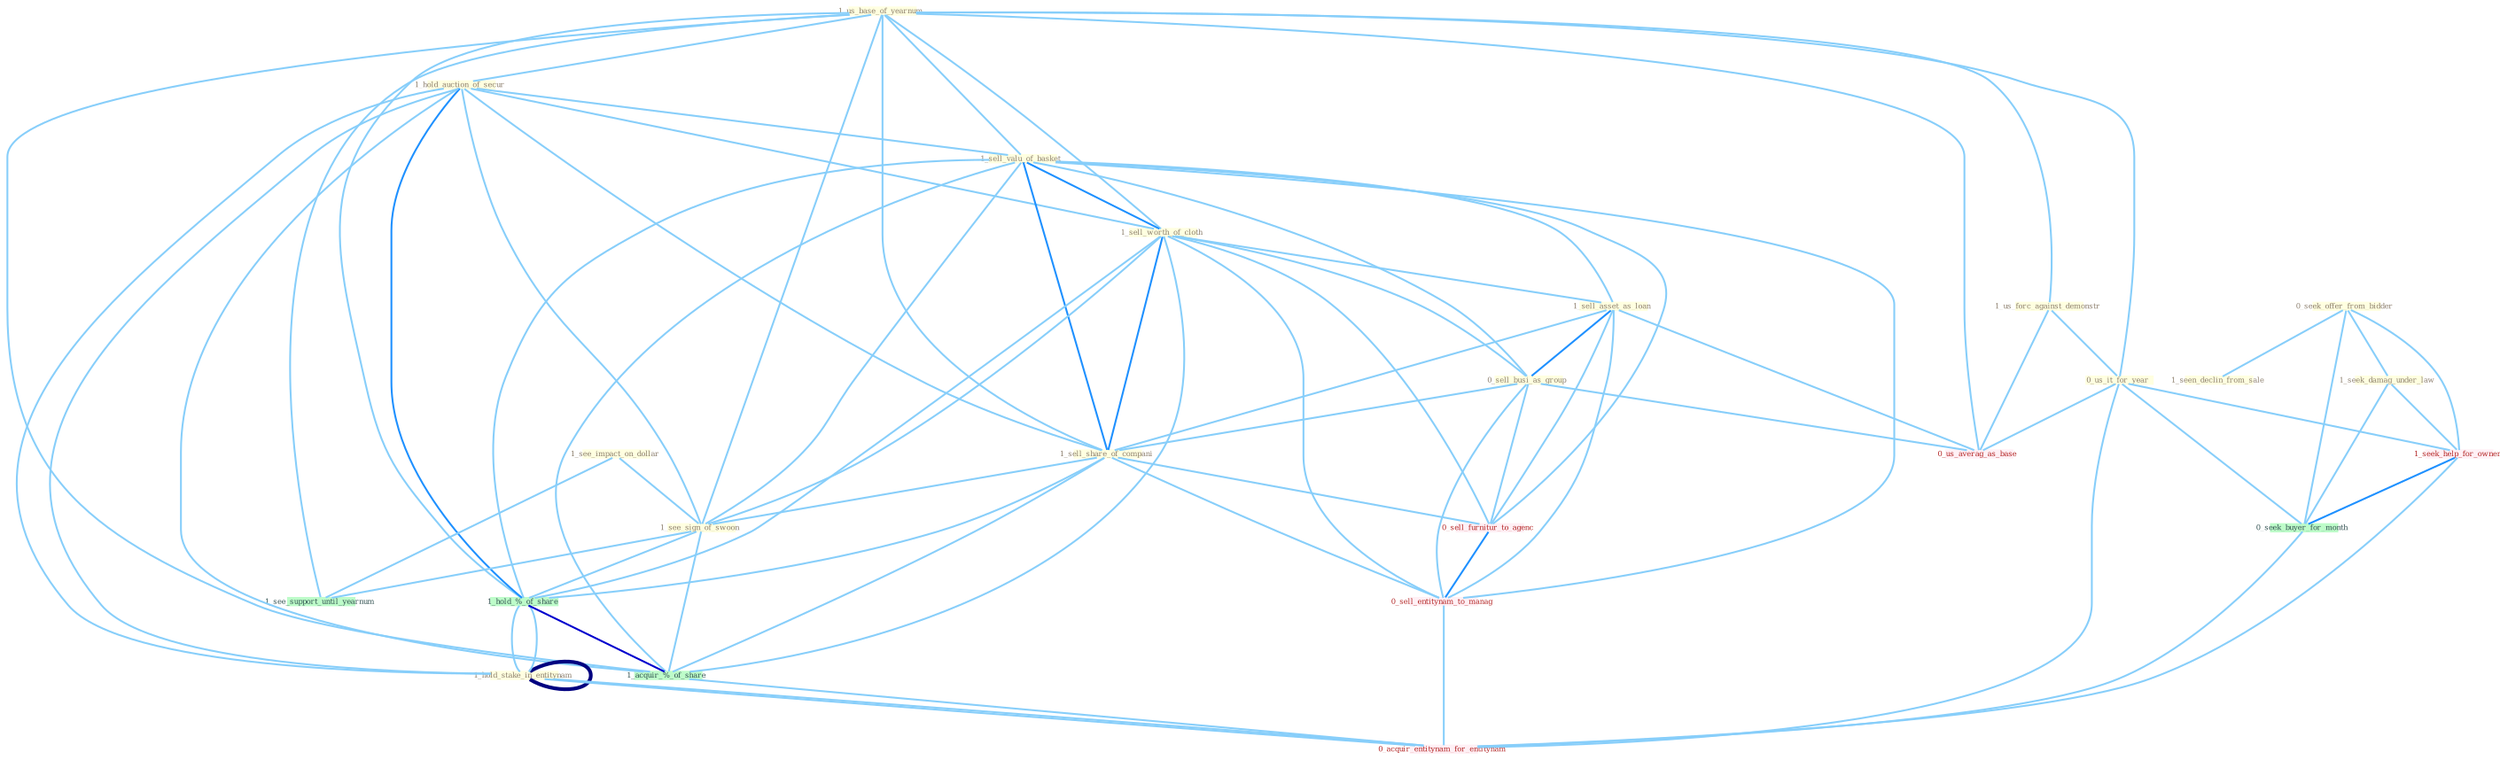 Graph G{ 
    node
    [shape=polygon,style=filled,width=.5,height=.06,color="#BDFCC9",fixedsize=true,fontsize=4,
    fontcolor="#2f4f4f"];
    {node
    [color="#ffffe0", fontcolor="#8b7d6b"] "1_us_base_of_yearnum " "1_us_forc_against_demonstr " "0_seek_offer_from_bidder " "0_us_it_for_year " "1_hold_auction_of_secur " "1_seek_damag_under_law " "1_sell_valu_of_basket " "1_hold_stake_in_entitynam " "1_sell_worth_of_cloth " "1_sell_asset_as_loan " "1_seen_declin_from_sale " "0_sell_busi_as_group " "1_see_impact_on_dollar " "1_sell_share_of_compani " "1_see_sign_of_swoon "}
{node [color="#fff0f5", fontcolor="#b22222"] "1_seek_help_for_owner " "0_sell_furnitur_to_agenc " "0_us_averag_as_base " "0_sell_entitynam_to_manag " "0_acquir_entitynam_for_entitynam "}
edge [color="#B0E2FF"];

	"1_us_base_of_yearnum " -- "1_us_forc_against_demonstr " [w="1", color="#87cefa" ];
	"1_us_base_of_yearnum " -- "0_us_it_for_year " [w="1", color="#87cefa" ];
	"1_us_base_of_yearnum " -- "1_hold_auction_of_secur " [w="1", color="#87cefa" ];
	"1_us_base_of_yearnum " -- "1_sell_valu_of_basket " [w="1", color="#87cefa" ];
	"1_us_base_of_yearnum " -- "1_sell_worth_of_cloth " [w="1", color="#87cefa" ];
	"1_us_base_of_yearnum " -- "1_sell_share_of_compani " [w="1", color="#87cefa" ];
	"1_us_base_of_yearnum " -- "1_see_sign_of_swoon " [w="1", color="#87cefa" ];
	"1_us_base_of_yearnum " -- "1_hold_%_of_share " [w="1", color="#87cefa" ];
	"1_us_base_of_yearnum " -- "1_acquir_%_of_share " [w="1", color="#87cefa" ];
	"1_us_base_of_yearnum " -- "1_see_support_until_yearnum " [w="1", color="#87cefa" ];
	"1_us_base_of_yearnum " -- "0_us_averag_as_base " [w="1", color="#87cefa" ];
	"1_us_forc_against_demonstr " -- "0_us_it_for_year " [w="1", color="#87cefa" ];
	"1_us_forc_against_demonstr " -- "0_us_averag_as_base " [w="1", color="#87cefa" ];
	"0_seek_offer_from_bidder " -- "1_seek_damag_under_law " [w="1", color="#87cefa" ];
	"0_seek_offer_from_bidder " -- "1_seen_declin_from_sale " [w="1", color="#87cefa" ];
	"0_seek_offer_from_bidder " -- "1_seek_help_for_owner " [w="1", color="#87cefa" ];
	"0_seek_offer_from_bidder " -- "0_seek_buyer_for_month " [w="1", color="#87cefa" ];
	"0_us_it_for_year " -- "1_seek_help_for_owner " [w="1", color="#87cefa" ];
	"0_us_it_for_year " -- "0_seek_buyer_for_month " [w="1", color="#87cefa" ];
	"0_us_it_for_year " -- "0_us_averag_as_base " [w="1", color="#87cefa" ];
	"0_us_it_for_year " -- "0_acquir_entitynam_for_entitynam " [w="1", color="#87cefa" ];
	"1_hold_auction_of_secur " -- "1_sell_valu_of_basket " [w="1", color="#87cefa" ];
	"1_hold_auction_of_secur " -- "1_hold_stake_in_entitynam " [w="1", color="#87cefa" ];
	"1_hold_auction_of_secur " -- "1_sell_worth_of_cloth " [w="1", color="#87cefa" ];
	"1_hold_auction_of_secur " -- "1_sell_share_of_compani " [w="1", color="#87cefa" ];
	"1_hold_auction_of_secur " -- "1_see_sign_of_swoon " [w="1", color="#87cefa" ];
	"1_hold_auction_of_secur " -- "1_hold_%_of_share " [w="2", color="#1e90ff" , len=0.8];
	"1_hold_auction_of_secur " -- "1_hold_stake_in_entitynam " [w="1", color="#87cefa" ];
	"1_hold_auction_of_secur " -- "1_acquir_%_of_share " [w="1", color="#87cefa" ];
	"1_seek_damag_under_law " -- "1_seek_help_for_owner " [w="1", color="#87cefa" ];
	"1_seek_damag_under_law " -- "0_seek_buyer_for_month " [w="1", color="#87cefa" ];
	"1_sell_valu_of_basket " -- "1_sell_worth_of_cloth " [w="2", color="#1e90ff" , len=0.8];
	"1_sell_valu_of_basket " -- "1_sell_asset_as_loan " [w="1", color="#87cefa" ];
	"1_sell_valu_of_basket " -- "0_sell_busi_as_group " [w="1", color="#87cefa" ];
	"1_sell_valu_of_basket " -- "1_sell_share_of_compani " [w="2", color="#1e90ff" , len=0.8];
	"1_sell_valu_of_basket " -- "1_see_sign_of_swoon " [w="1", color="#87cefa" ];
	"1_sell_valu_of_basket " -- "1_hold_%_of_share " [w="1", color="#87cefa" ];
	"1_sell_valu_of_basket " -- "1_acquir_%_of_share " [w="1", color="#87cefa" ];
	"1_sell_valu_of_basket " -- "0_sell_furnitur_to_agenc " [w="1", color="#87cefa" ];
	"1_sell_valu_of_basket " -- "0_sell_entitynam_to_manag " [w="1", color="#87cefa" ];
	"1_hold_stake_in_entitynam " -- "1_hold_%_of_share " [w="1", color="#87cefa" ];
	"1_hold_stake_in_entitynam " -- "1_hold_stake_in_entitynam " [w="4", style=bold, color="#000080", len=0.4];
	"1_hold_stake_in_entitynam " -- "0_acquir_entitynam_for_entitynam " [w="1", color="#87cefa" ];
	"1_sell_worth_of_cloth " -- "1_sell_asset_as_loan " [w="1", color="#87cefa" ];
	"1_sell_worth_of_cloth " -- "0_sell_busi_as_group " [w="1", color="#87cefa" ];
	"1_sell_worth_of_cloth " -- "1_sell_share_of_compani " [w="2", color="#1e90ff" , len=0.8];
	"1_sell_worth_of_cloth " -- "1_see_sign_of_swoon " [w="1", color="#87cefa" ];
	"1_sell_worth_of_cloth " -- "1_hold_%_of_share " [w="1", color="#87cefa" ];
	"1_sell_worth_of_cloth " -- "1_acquir_%_of_share " [w="1", color="#87cefa" ];
	"1_sell_worth_of_cloth " -- "0_sell_furnitur_to_agenc " [w="1", color="#87cefa" ];
	"1_sell_worth_of_cloth " -- "0_sell_entitynam_to_manag " [w="1", color="#87cefa" ];
	"1_sell_asset_as_loan " -- "0_sell_busi_as_group " [w="2", color="#1e90ff" , len=0.8];
	"1_sell_asset_as_loan " -- "1_sell_share_of_compani " [w="1", color="#87cefa" ];
	"1_sell_asset_as_loan " -- "0_sell_furnitur_to_agenc " [w="1", color="#87cefa" ];
	"1_sell_asset_as_loan " -- "0_us_averag_as_base " [w="1", color="#87cefa" ];
	"1_sell_asset_as_loan " -- "0_sell_entitynam_to_manag " [w="1", color="#87cefa" ];
	"0_sell_busi_as_group " -- "1_sell_share_of_compani " [w="1", color="#87cefa" ];
	"0_sell_busi_as_group " -- "0_sell_furnitur_to_agenc " [w="1", color="#87cefa" ];
	"0_sell_busi_as_group " -- "0_us_averag_as_base " [w="1", color="#87cefa" ];
	"0_sell_busi_as_group " -- "0_sell_entitynam_to_manag " [w="1", color="#87cefa" ];
	"1_see_impact_on_dollar " -- "1_see_sign_of_swoon " [w="1", color="#87cefa" ];
	"1_see_impact_on_dollar " -- "1_see_support_until_yearnum " [w="1", color="#87cefa" ];
	"1_sell_share_of_compani " -- "1_see_sign_of_swoon " [w="1", color="#87cefa" ];
	"1_sell_share_of_compani " -- "1_hold_%_of_share " [w="1", color="#87cefa" ];
	"1_sell_share_of_compani " -- "1_acquir_%_of_share " [w="1", color="#87cefa" ];
	"1_sell_share_of_compani " -- "0_sell_furnitur_to_agenc " [w="1", color="#87cefa" ];
	"1_sell_share_of_compani " -- "0_sell_entitynam_to_manag " [w="1", color="#87cefa" ];
	"1_see_sign_of_swoon " -- "1_hold_%_of_share " [w="1", color="#87cefa" ];
	"1_see_sign_of_swoon " -- "1_acquir_%_of_share " [w="1", color="#87cefa" ];
	"1_see_sign_of_swoon " -- "1_see_support_until_yearnum " [w="1", color="#87cefa" ];
	"1_hold_%_of_share " -- "1_hold_stake_in_entitynam " [w="1", color="#87cefa" ];
	"1_hold_%_of_share " -- "1_acquir_%_of_share " [w="3", color="#0000cd" , len=0.6];
	"1_hold_stake_in_entitynam " -- "0_acquir_entitynam_for_entitynam " [w="1", color="#87cefa" ];
	"1_seek_help_for_owner " -- "0_seek_buyer_for_month " [w="2", color="#1e90ff" , len=0.8];
	"1_seek_help_for_owner " -- "0_acquir_entitynam_for_entitynam " [w="1", color="#87cefa" ];
	"0_seek_buyer_for_month " -- "0_acquir_entitynam_for_entitynam " [w="1", color="#87cefa" ];
	"1_acquir_%_of_share " -- "0_acquir_entitynam_for_entitynam " [w="1", color="#87cefa" ];
	"0_sell_furnitur_to_agenc " -- "0_sell_entitynam_to_manag " [w="2", color="#1e90ff" , len=0.8];
	"0_sell_entitynam_to_manag " -- "0_acquir_entitynam_for_entitynam " [w="1", color="#87cefa" ];
}